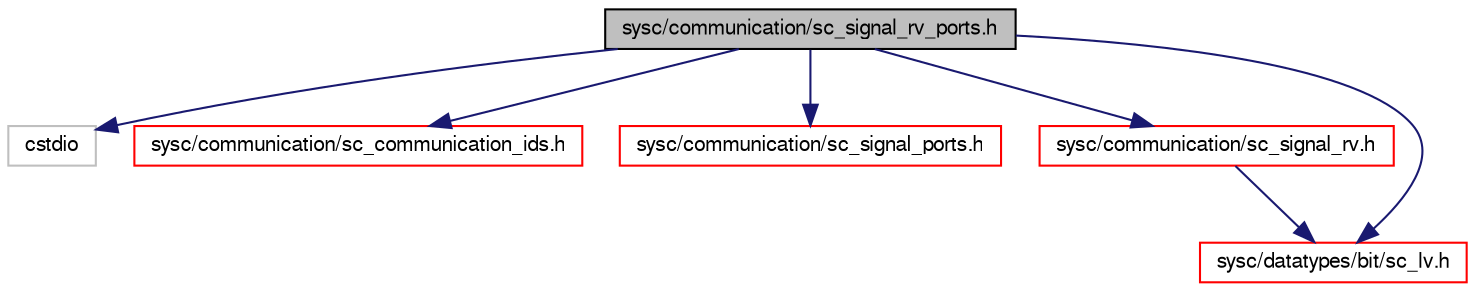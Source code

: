 digraph G
{
  edge [fontname="FreeSans",fontsize="10",labelfontname="FreeSans",labelfontsize="10"];
  node [fontname="FreeSans",fontsize="10",shape=record];
  Node1 [label="sysc/communication/sc_signal_rv_ports.h",height=0.2,width=0.4,color="black", fillcolor="grey75", style="filled" fontcolor="black"];
  Node1 -> Node2 [color="midnightblue",fontsize="10",style="solid",fontname="FreeSans"];
  Node2 [label="cstdio",height=0.2,width=0.4,color="grey75", fillcolor="white", style="filled"];
  Node1 -> Node3 [color="midnightblue",fontsize="10",style="solid",fontname="FreeSans"];
  Node3 [label="sysc/communication/sc_communication_ids.h",height=0.2,width=0.4,color="red", fillcolor="white", style="filled",URL="$a00272.html"];
  Node1 -> Node4 [color="midnightblue",fontsize="10",style="solid",fontname="FreeSans"];
  Node4 [label="sysc/communication/sc_signal_ports.h",height=0.2,width=0.4,color="red", fillcolor="white", style="filled",URL="$a00290.html"];
  Node1 -> Node5 [color="midnightblue",fontsize="10",style="solid",fontname="FreeSans"];
  Node5 [label="sysc/communication/sc_signal_rv.h",height=0.2,width=0.4,color="red", fillcolor="white", style="filled",URL="$a00293.html"];
  Node5 -> Node6 [color="midnightblue",fontsize="10",style="solid",fontname="FreeSans"];
  Node6 [label="sysc/datatypes/bit/sc_lv.h",height=0.2,width=0.4,color="red", fillcolor="white", style="filled",URL="$a00302.html"];
  Node1 -> Node6 [color="midnightblue",fontsize="10",style="solid",fontname="FreeSans"];
}
